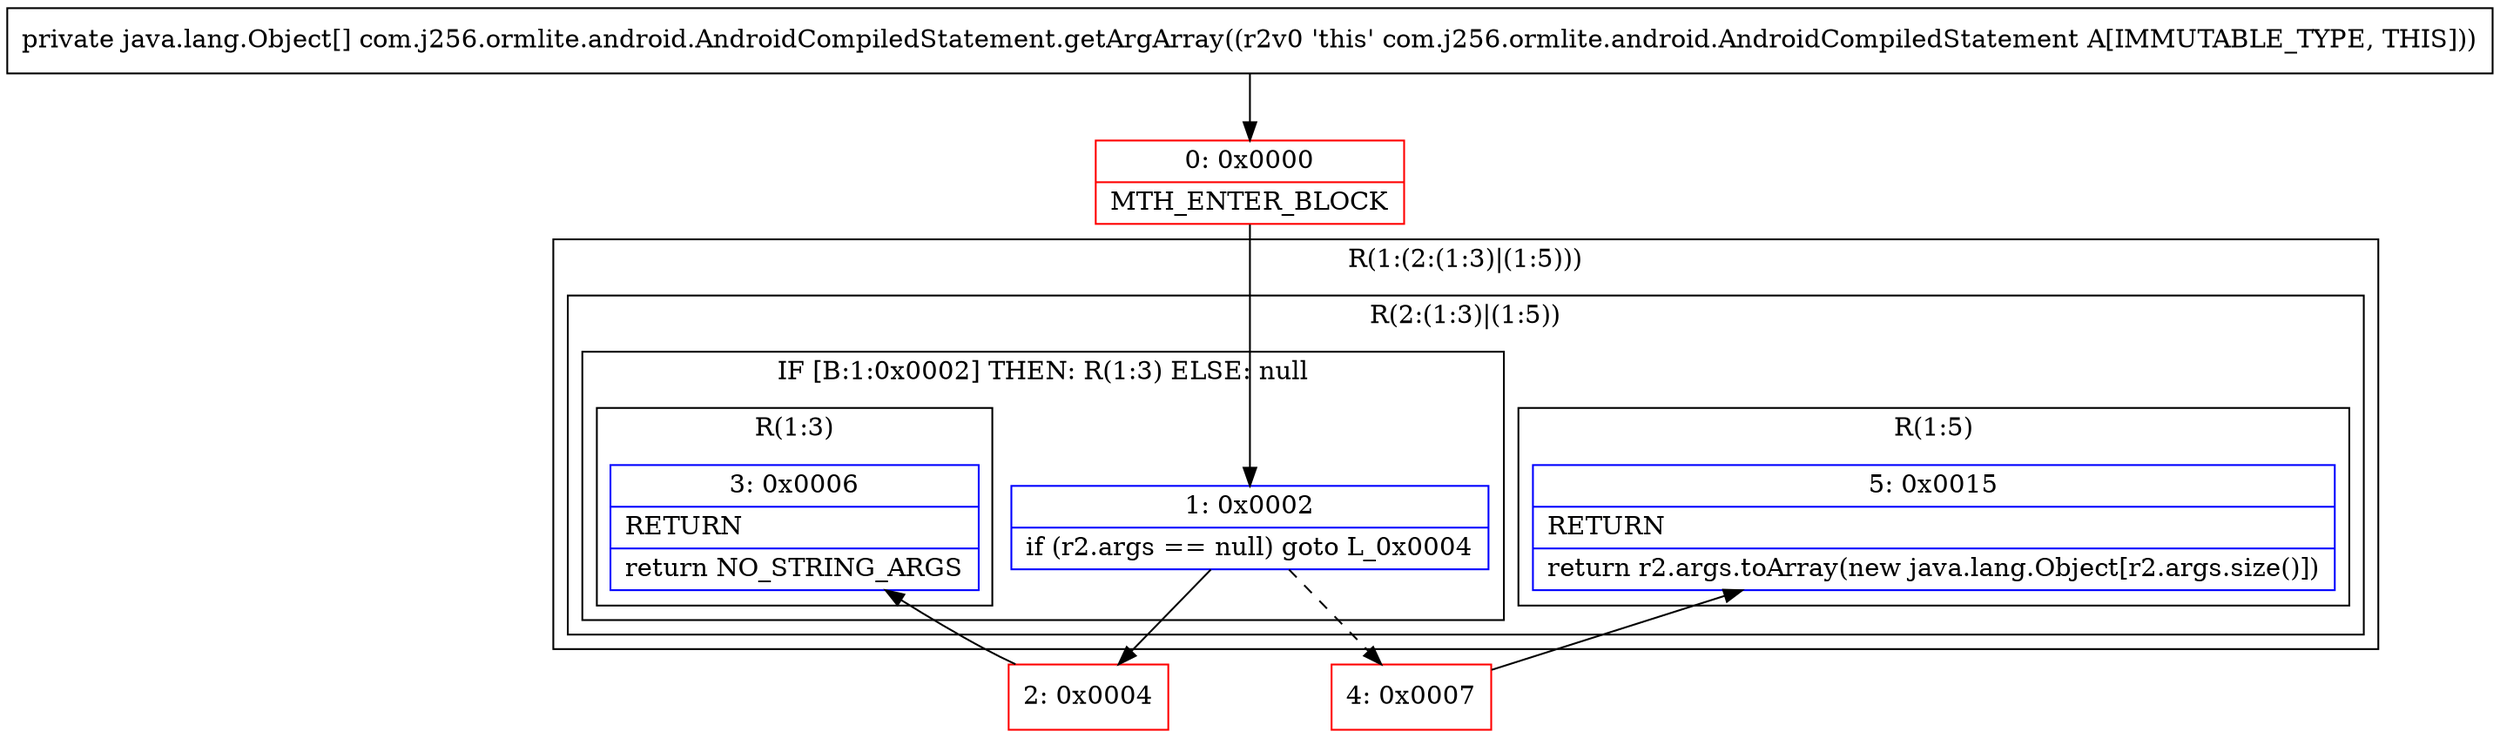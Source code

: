 digraph "CFG forcom.j256.ormlite.android.AndroidCompiledStatement.getArgArray()[Ljava\/lang\/Object;" {
subgraph cluster_Region_574334301 {
label = "R(1:(2:(1:3)|(1:5)))";
node [shape=record,color=blue];
subgraph cluster_Region_1121880931 {
label = "R(2:(1:3)|(1:5))";
node [shape=record,color=blue];
subgraph cluster_IfRegion_1208872327 {
label = "IF [B:1:0x0002] THEN: R(1:3) ELSE: null";
node [shape=record,color=blue];
Node_1 [shape=record,label="{1\:\ 0x0002|if (r2.args == null) goto L_0x0004\l}"];
subgraph cluster_Region_139951661 {
label = "R(1:3)";
node [shape=record,color=blue];
Node_3 [shape=record,label="{3\:\ 0x0006|RETURN\l|return NO_STRING_ARGS\l}"];
}
}
subgraph cluster_Region_2008625975 {
label = "R(1:5)";
node [shape=record,color=blue];
Node_5 [shape=record,label="{5\:\ 0x0015|RETURN\l|return r2.args.toArray(new java.lang.Object[r2.args.size()])\l}"];
}
}
}
Node_0 [shape=record,color=red,label="{0\:\ 0x0000|MTH_ENTER_BLOCK\l}"];
Node_2 [shape=record,color=red,label="{2\:\ 0x0004}"];
Node_4 [shape=record,color=red,label="{4\:\ 0x0007}"];
MethodNode[shape=record,label="{private java.lang.Object[] com.j256.ormlite.android.AndroidCompiledStatement.getArgArray((r2v0 'this' com.j256.ormlite.android.AndroidCompiledStatement A[IMMUTABLE_TYPE, THIS])) }"];
MethodNode -> Node_0;
Node_1 -> Node_2;
Node_1 -> Node_4[style=dashed];
Node_0 -> Node_1;
Node_2 -> Node_3;
Node_4 -> Node_5;
}

